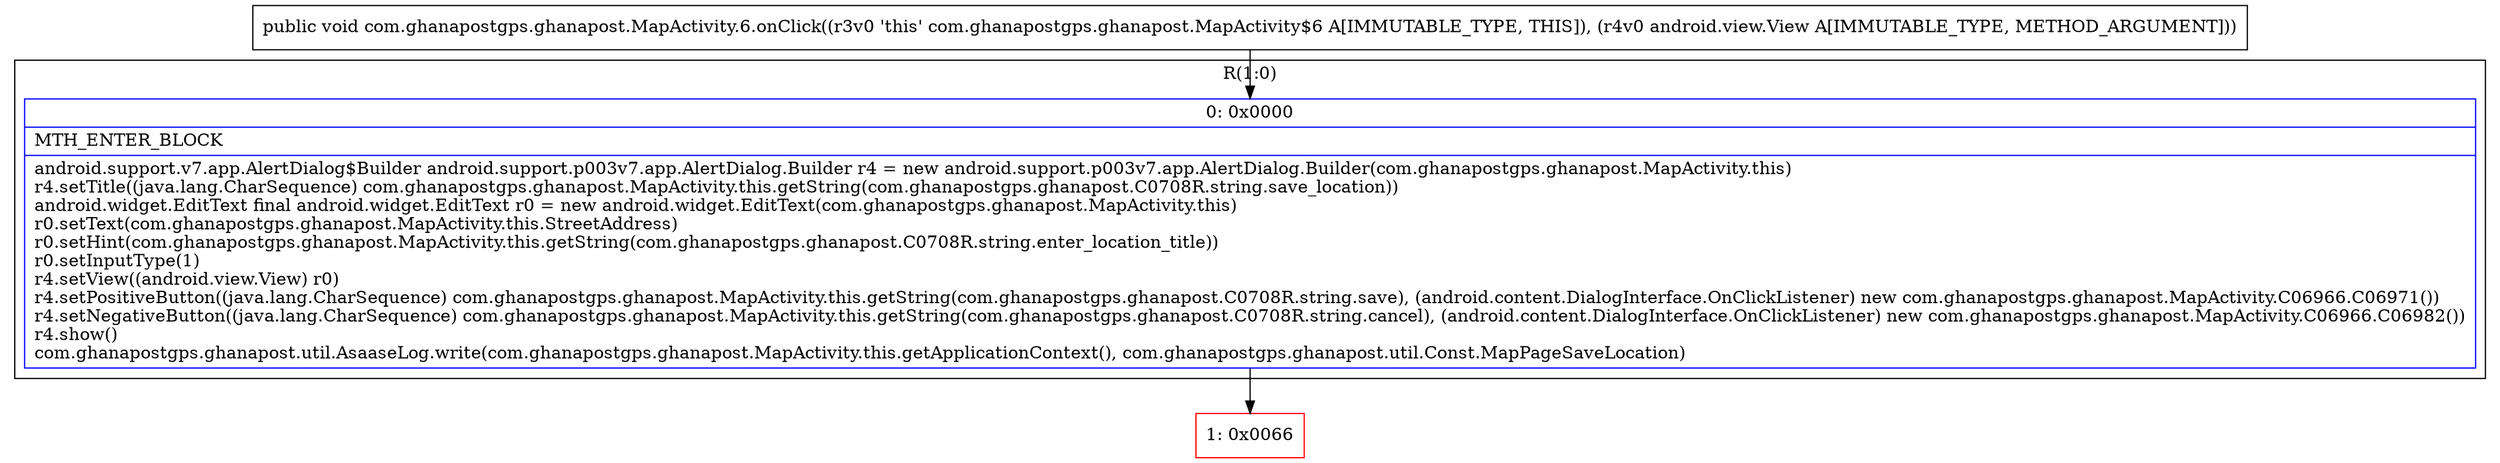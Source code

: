 digraph "CFG forcom.ghanapostgps.ghanapost.MapActivity.6.onClick(Landroid\/view\/View;)V" {
subgraph cluster_Region_1387405926 {
label = "R(1:0)";
node [shape=record,color=blue];
Node_0 [shape=record,label="{0\:\ 0x0000|MTH_ENTER_BLOCK\l|android.support.v7.app.AlertDialog$Builder android.support.p003v7.app.AlertDialog.Builder r4 = new android.support.p003v7.app.AlertDialog.Builder(com.ghanapostgps.ghanapost.MapActivity.this)\lr4.setTitle((java.lang.CharSequence) com.ghanapostgps.ghanapost.MapActivity.this.getString(com.ghanapostgps.ghanapost.C0708R.string.save_location))\landroid.widget.EditText final android.widget.EditText r0 = new android.widget.EditText(com.ghanapostgps.ghanapost.MapActivity.this)\lr0.setText(com.ghanapostgps.ghanapost.MapActivity.this.StreetAddress)\lr0.setHint(com.ghanapostgps.ghanapost.MapActivity.this.getString(com.ghanapostgps.ghanapost.C0708R.string.enter_location_title))\lr0.setInputType(1)\lr4.setView((android.view.View) r0)\lr4.setPositiveButton((java.lang.CharSequence) com.ghanapostgps.ghanapost.MapActivity.this.getString(com.ghanapostgps.ghanapost.C0708R.string.save), (android.content.DialogInterface.OnClickListener) new com.ghanapostgps.ghanapost.MapActivity.C06966.C06971())\lr4.setNegativeButton((java.lang.CharSequence) com.ghanapostgps.ghanapost.MapActivity.this.getString(com.ghanapostgps.ghanapost.C0708R.string.cancel), (android.content.DialogInterface.OnClickListener) new com.ghanapostgps.ghanapost.MapActivity.C06966.C06982())\lr4.show()\lcom.ghanapostgps.ghanapost.util.AsaaseLog.write(com.ghanapostgps.ghanapost.MapActivity.this.getApplicationContext(), com.ghanapostgps.ghanapost.util.Const.MapPageSaveLocation)\l}"];
}
Node_1 [shape=record,color=red,label="{1\:\ 0x0066}"];
MethodNode[shape=record,label="{public void com.ghanapostgps.ghanapost.MapActivity.6.onClick((r3v0 'this' com.ghanapostgps.ghanapost.MapActivity$6 A[IMMUTABLE_TYPE, THIS]), (r4v0 android.view.View A[IMMUTABLE_TYPE, METHOD_ARGUMENT])) }"];
MethodNode -> Node_0;
Node_0 -> Node_1;
}

